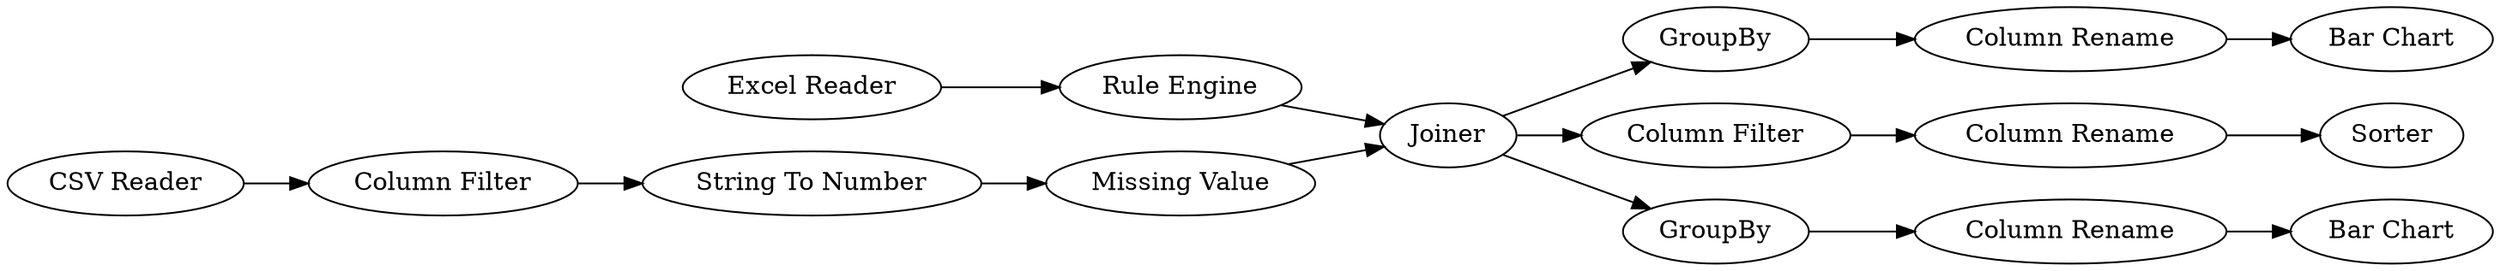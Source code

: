 digraph {
	"-8558566617042615848_5" [label="Missing Value"]
	"-8558566617042615848_11" [label=GroupBy]
	"-8558566617042615848_12" [label="Column Filter"]
	"-8558566617042615848_1" [label="CSV Reader"]
	"-8558566617042615848_16" [label=Sorter]
	"-8558566617042615848_13" [label="Column Rename"]
	"-8558566617042615848_14" [label="Bar Chart"]
	"-8558566617042615848_10" [label="Column Rename"]
	"-8558566617042615848_4" [label="Excel Reader"]
	"-8558566617042615848_7" [label="Rule Engine"]
	"-8558566617042615848_6" [label=Joiner]
	"-8558566617042615848_2" [label="Column Filter"]
	"-8558566617042615848_9" [label="Column Rename"]
	"-8558566617042615848_8" [label=GroupBy]
	"-8558566617042615848_15" [label="Bar Chart"]
	"-8558566617042615848_3" [label="String To Number"]
	"-8558566617042615848_4" -> "-8558566617042615848_7"
	"-8558566617042615848_2" -> "-8558566617042615848_3"
	"-8558566617042615848_5" -> "-8558566617042615848_6"
	"-8558566617042615848_6" -> "-8558566617042615848_11"
	"-8558566617042615848_6" -> "-8558566617042615848_8"
	"-8558566617042615848_1" -> "-8558566617042615848_2"
	"-8558566617042615848_11" -> "-8558566617042615848_10"
	"-8558566617042615848_9" -> "-8558566617042615848_14"
	"-8558566617042615848_6" -> "-8558566617042615848_12"
	"-8558566617042615848_12" -> "-8558566617042615848_13"
	"-8558566617042615848_8" -> "-8558566617042615848_9"
	"-8558566617042615848_10" -> "-8558566617042615848_15"
	"-8558566617042615848_3" -> "-8558566617042615848_5"
	"-8558566617042615848_7" -> "-8558566617042615848_6"
	"-8558566617042615848_13" -> "-8558566617042615848_16"
	rankdir=LR
}
